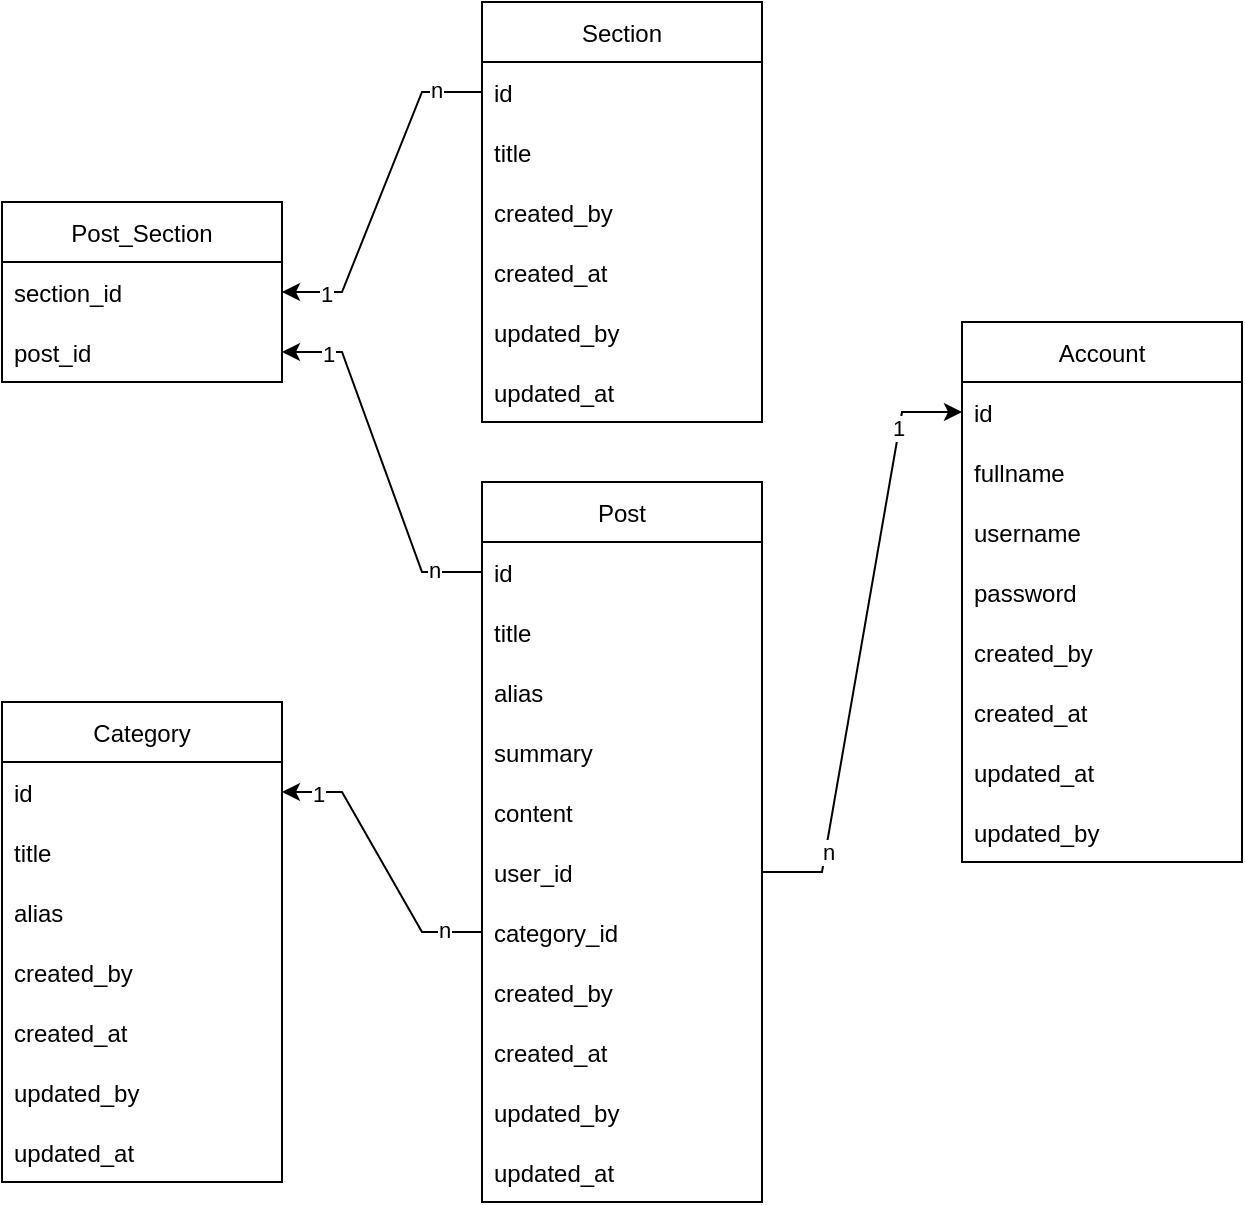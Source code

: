 <mxfile version="20.2.8" type="device" pages="3"><diagram id="W96l49ah5iL-LTR0jFc9" name="Database"><mxGraphModel dx="868" dy="450" grid="1" gridSize="10" guides="1" tooltips="1" connect="1" arrows="1" fold="1" page="1" pageScale="1" pageWidth="850" pageHeight="1100" math="0" shadow="0"><root><mxCell id="0"/><mxCell id="1" parent="0"/><mxCell id="wWQVqR3ZGACSd7i0UTzJ-1" value="Post" style="swimlane;fontStyle=0;childLayout=stackLayout;horizontal=1;startSize=30;horizontalStack=0;resizeParent=1;resizeParentMax=0;resizeLast=0;collapsible=1;marginBottom=0;" parent="1" vertex="1"><mxGeometry x="340" y="310" width="140" height="360" as="geometry"/></mxCell><mxCell id="wWQVqR3ZGACSd7i0UTzJ-2" value="id" style="text;strokeColor=none;fillColor=none;align=left;verticalAlign=middle;spacingLeft=4;spacingRight=4;overflow=hidden;points=[[0,0.5],[1,0.5]];portConstraint=eastwest;rotatable=0;" parent="wWQVqR3ZGACSd7i0UTzJ-1" vertex="1"><mxGeometry y="30" width="140" height="30" as="geometry"/></mxCell><mxCell id="wWQVqR3ZGACSd7i0UTzJ-3" value="title" style="text;strokeColor=none;fillColor=none;align=left;verticalAlign=middle;spacingLeft=4;spacingRight=4;overflow=hidden;points=[[0,0.5],[1,0.5]];portConstraint=eastwest;rotatable=0;" parent="wWQVqR3ZGACSd7i0UTzJ-1" vertex="1"><mxGeometry y="60" width="140" height="30" as="geometry"/></mxCell><mxCell id="wWQVqR3ZGACSd7i0UTzJ-4" value="alias" style="text;strokeColor=none;fillColor=none;align=left;verticalAlign=middle;spacingLeft=4;spacingRight=4;overflow=hidden;points=[[0,0.5],[1,0.5]];portConstraint=eastwest;rotatable=0;" parent="wWQVqR3ZGACSd7i0UTzJ-1" vertex="1"><mxGeometry y="90" width="140" height="30" as="geometry"/></mxCell><mxCell id="OQLtSYRi8aGhC9AhzKOj-1" value="summary" style="text;strokeColor=none;fillColor=none;align=left;verticalAlign=middle;spacingLeft=4;spacingRight=4;overflow=hidden;points=[[0,0.5],[1,0.5]];portConstraint=eastwest;rotatable=0;" parent="wWQVqR3ZGACSd7i0UTzJ-1" vertex="1"><mxGeometry y="120" width="140" height="30" as="geometry"/></mxCell><mxCell id="wWQVqR3ZGACSd7i0UTzJ-5" value="content" style="text;strokeColor=none;fillColor=none;align=left;verticalAlign=middle;spacingLeft=4;spacingRight=4;overflow=hidden;points=[[0,0.5],[1,0.5]];portConstraint=eastwest;rotatable=0;" parent="wWQVqR3ZGACSd7i0UTzJ-1" vertex="1"><mxGeometry y="150" width="140" height="30" as="geometry"/></mxCell><mxCell id="wWQVqR3ZGACSd7i0UTzJ-6" value="user_id" style="text;strokeColor=none;fillColor=none;align=left;verticalAlign=middle;spacingLeft=4;spacingRight=4;overflow=hidden;points=[[0,0.5],[1,0.5]];portConstraint=eastwest;rotatable=0;" parent="wWQVqR3ZGACSd7i0UTzJ-1" vertex="1"><mxGeometry y="180" width="140" height="30" as="geometry"/></mxCell><mxCell id="wWQVqR3ZGACSd7i0UTzJ-10" value="category_id" style="text;strokeColor=none;fillColor=none;align=left;verticalAlign=middle;spacingLeft=4;spacingRight=4;overflow=hidden;points=[[0,0.5],[1,0.5]];portConstraint=eastwest;rotatable=0;" parent="wWQVqR3ZGACSd7i0UTzJ-1" vertex="1"><mxGeometry y="210" width="140" height="30" as="geometry"/></mxCell><mxCell id="1GqcrP63mAgiSTCN4TMo-28" value="created_by" style="text;strokeColor=none;fillColor=none;align=left;verticalAlign=middle;spacingLeft=4;spacingRight=4;overflow=hidden;points=[[0,0.5],[1,0.5]];portConstraint=eastwest;rotatable=0;" parent="wWQVqR3ZGACSd7i0UTzJ-1" vertex="1"><mxGeometry y="240" width="140" height="30" as="geometry"/></mxCell><mxCell id="wWQVqR3ZGACSd7i0UTzJ-7" value="created_at" style="text;strokeColor=none;fillColor=none;align=left;verticalAlign=middle;spacingLeft=4;spacingRight=4;overflow=hidden;points=[[0,0.5],[1,0.5]];portConstraint=eastwest;rotatable=0;" parent="wWQVqR3ZGACSd7i0UTzJ-1" vertex="1"><mxGeometry y="270" width="140" height="30" as="geometry"/></mxCell><mxCell id="1GqcrP63mAgiSTCN4TMo-29" value="updated_by" style="text;strokeColor=none;fillColor=none;align=left;verticalAlign=middle;spacingLeft=4;spacingRight=4;overflow=hidden;points=[[0,0.5],[1,0.5]];portConstraint=eastwest;rotatable=0;" parent="wWQVqR3ZGACSd7i0UTzJ-1" vertex="1"><mxGeometry y="300" width="140" height="30" as="geometry"/></mxCell><mxCell id="wWQVqR3ZGACSd7i0UTzJ-8" value="updated_at" style="text;strokeColor=none;fillColor=none;align=left;verticalAlign=middle;spacingLeft=4;spacingRight=4;overflow=hidden;points=[[0,0.5],[1,0.5]];portConstraint=eastwest;rotatable=0;" parent="wWQVqR3ZGACSd7i0UTzJ-1" vertex="1"><mxGeometry y="330" width="140" height="30" as="geometry"/></mxCell><mxCell id="wWQVqR3ZGACSd7i0UTzJ-11" value="Category" style="swimlane;fontStyle=0;childLayout=stackLayout;horizontal=1;startSize=30;horizontalStack=0;resizeParent=1;resizeParentMax=0;resizeLast=0;collapsible=1;marginBottom=0;" parent="1" vertex="1"><mxGeometry x="100" y="420" width="140" height="240" as="geometry"/></mxCell><mxCell id="wWQVqR3ZGACSd7i0UTzJ-12" value="id" style="text;strokeColor=none;fillColor=none;align=left;verticalAlign=middle;spacingLeft=4;spacingRight=4;overflow=hidden;points=[[0,0.5],[1,0.5]];portConstraint=eastwest;rotatable=0;" parent="wWQVqR3ZGACSd7i0UTzJ-11" vertex="1"><mxGeometry y="30" width="140" height="30" as="geometry"/></mxCell><mxCell id="wWQVqR3ZGACSd7i0UTzJ-13" value="title" style="text;strokeColor=none;fillColor=none;align=left;verticalAlign=middle;spacingLeft=4;spacingRight=4;overflow=hidden;points=[[0,0.5],[1,0.5]];portConstraint=eastwest;rotatable=0;" parent="wWQVqR3ZGACSd7i0UTzJ-11" vertex="1"><mxGeometry y="60" width="140" height="30" as="geometry"/></mxCell><mxCell id="wWQVqR3ZGACSd7i0UTzJ-14" value="alias" style="text;strokeColor=none;fillColor=none;align=left;verticalAlign=middle;spacingLeft=4;spacingRight=4;overflow=hidden;points=[[0,0.5],[1,0.5]];portConstraint=eastwest;rotatable=0;" parent="wWQVqR3ZGACSd7i0UTzJ-11" vertex="1"><mxGeometry y="90" width="140" height="30" as="geometry"/></mxCell><mxCell id="1GqcrP63mAgiSTCN4TMo-8" value="created_by" style="text;strokeColor=none;fillColor=none;align=left;verticalAlign=middle;spacingLeft=4;spacingRight=4;overflow=hidden;points=[[0,0.5],[1,0.5]];portConstraint=eastwest;rotatable=0;" parent="wWQVqR3ZGACSd7i0UTzJ-11" vertex="1"><mxGeometry y="120" width="140" height="30" as="geometry"/></mxCell><mxCell id="wWQVqR3ZGACSd7i0UTzJ-18" value="created_at" style="text;strokeColor=none;fillColor=none;align=left;verticalAlign=middle;spacingLeft=4;spacingRight=4;overflow=hidden;points=[[0,0.5],[1,0.5]];portConstraint=eastwest;rotatable=0;" parent="wWQVqR3ZGACSd7i0UTzJ-11" vertex="1"><mxGeometry y="150" width="140" height="30" as="geometry"/></mxCell><mxCell id="1GqcrP63mAgiSTCN4TMo-9" value="updated_by" style="text;strokeColor=none;fillColor=none;align=left;verticalAlign=middle;spacingLeft=4;spacingRight=4;overflow=hidden;points=[[0,0.5],[1,0.5]];portConstraint=eastwest;rotatable=0;" parent="wWQVqR3ZGACSd7i0UTzJ-11" vertex="1"><mxGeometry y="180" width="140" height="30" as="geometry"/></mxCell><mxCell id="wWQVqR3ZGACSd7i0UTzJ-19" value="updated_at" style="text;strokeColor=none;fillColor=none;align=left;verticalAlign=middle;spacingLeft=4;spacingRight=4;overflow=hidden;points=[[0,0.5],[1,0.5]];portConstraint=eastwest;rotatable=0;" parent="wWQVqR3ZGACSd7i0UTzJ-11" vertex="1"><mxGeometry y="210" width="140" height="30" as="geometry"/></mxCell><mxCell id="wWQVqR3ZGACSd7i0UTzJ-24" value="" style="endArrow=classic;html=1;rounded=0;edgeStyle=entityRelationEdgeStyle;" parent="1" source="wWQVqR3ZGACSd7i0UTzJ-10" target="wWQVqR3ZGACSd7i0UTzJ-12" edge="1"><mxGeometry width="50" height="50" relative="1" as="geometry"><mxPoint x="580" y="420" as="sourcePoint"/><mxPoint x="400" y="330" as="targetPoint"/></mxGeometry></mxCell><mxCell id="wWQVqR3ZGACSd7i0UTzJ-27" value="n" style="edgeLabel;html=1;align=center;verticalAlign=middle;resizable=0;points=[];" parent="wWQVqR3ZGACSd7i0UTzJ-24" vertex="1" connectable="0"><mxGeometry x="-0.723" y="-1" relative="1" as="geometry"><mxPoint as="offset"/></mxGeometry></mxCell><mxCell id="wWQVqR3ZGACSd7i0UTzJ-28" value="1" style="edgeLabel;html=1;align=center;verticalAlign=middle;resizable=0;points=[];" parent="wWQVqR3ZGACSd7i0UTzJ-24" vertex="1" connectable="0"><mxGeometry x="0.739" y="1" relative="1" as="geometry"><mxPoint as="offset"/></mxGeometry></mxCell><mxCell id="A0WD102-mzJWhr5LLhf1-1" value="Account" style="swimlane;fontStyle=0;childLayout=stackLayout;horizontal=1;startSize=30;horizontalStack=0;resizeParent=1;resizeParentMax=0;resizeLast=0;collapsible=1;marginBottom=0;" parent="1" vertex="1"><mxGeometry x="580" y="230" width="140" height="270" as="geometry"/></mxCell><mxCell id="A0WD102-mzJWhr5LLhf1-2" value="id" style="text;strokeColor=none;fillColor=none;align=left;verticalAlign=middle;spacingLeft=4;spacingRight=4;overflow=hidden;points=[[0,0.5],[1,0.5]];portConstraint=eastwest;rotatable=0;" parent="A0WD102-mzJWhr5LLhf1-1" vertex="1"><mxGeometry y="30" width="140" height="30" as="geometry"/></mxCell><mxCell id="A0WD102-mzJWhr5LLhf1-8" value="fullname" style="text;strokeColor=none;fillColor=none;align=left;verticalAlign=middle;spacingLeft=4;spacingRight=4;overflow=hidden;points=[[0,0.5],[1,0.5]];portConstraint=eastwest;rotatable=0;" parent="A0WD102-mzJWhr5LLhf1-1" vertex="1"><mxGeometry y="60" width="140" height="30" as="geometry"/></mxCell><mxCell id="A0WD102-mzJWhr5LLhf1-3" value="username" style="text;strokeColor=none;fillColor=none;align=left;verticalAlign=middle;spacingLeft=4;spacingRight=4;overflow=hidden;points=[[0,0.5],[1,0.5]];portConstraint=eastwest;rotatable=0;" parent="A0WD102-mzJWhr5LLhf1-1" vertex="1"><mxGeometry y="90" width="140" height="30" as="geometry"/></mxCell><mxCell id="A0WD102-mzJWhr5LLhf1-4" value="password" style="text;strokeColor=none;fillColor=none;align=left;verticalAlign=middle;spacingLeft=4;spacingRight=4;overflow=hidden;points=[[0,0.5],[1,0.5]];portConstraint=eastwest;rotatable=0;" parent="A0WD102-mzJWhr5LLhf1-1" vertex="1"><mxGeometry y="120" width="140" height="30" as="geometry"/></mxCell><mxCell id="A0WD102-mzJWhr5LLhf1-7" value="created_by" style="text;strokeColor=none;fillColor=none;align=left;verticalAlign=middle;spacingLeft=4;spacingRight=4;overflow=hidden;points=[[0,0.5],[1,0.5]];portConstraint=eastwest;rotatable=0;" parent="A0WD102-mzJWhr5LLhf1-1" vertex="1"><mxGeometry y="150" width="140" height="30" as="geometry"/></mxCell><mxCell id="A0WD102-mzJWhr5LLhf1-5" value="created_at" style="text;strokeColor=none;fillColor=none;align=left;verticalAlign=middle;spacingLeft=4;spacingRight=4;overflow=hidden;points=[[0,0.5],[1,0.5]];portConstraint=eastwest;rotatable=0;" parent="A0WD102-mzJWhr5LLhf1-1" vertex="1"><mxGeometry y="180" width="140" height="30" as="geometry"/></mxCell><mxCell id="A0WD102-mzJWhr5LLhf1-6" value="updated_at" style="text;strokeColor=none;fillColor=none;align=left;verticalAlign=middle;spacingLeft=4;spacingRight=4;overflow=hidden;points=[[0,0.5],[1,0.5]];portConstraint=eastwest;rotatable=0;" parent="A0WD102-mzJWhr5LLhf1-1" vertex="1"><mxGeometry y="210" width="140" height="30" as="geometry"/></mxCell><mxCell id="1GqcrP63mAgiSTCN4TMo-14" value="updated_by" style="text;strokeColor=none;fillColor=none;align=left;verticalAlign=middle;spacingLeft=4;spacingRight=4;overflow=hidden;points=[[0,0.5],[1,0.5]];portConstraint=eastwest;rotatable=0;" parent="A0WD102-mzJWhr5LLhf1-1" vertex="1"><mxGeometry y="240" width="140" height="30" as="geometry"/></mxCell><mxCell id="A0WD102-mzJWhr5LLhf1-11" value="" style="endArrow=classic;html=1;rounded=0;edgeStyle=entityRelationEdgeStyle;elbow=vertical;" parent="1" source="wWQVqR3ZGACSd7i0UTzJ-6" target="A0WD102-mzJWhr5LLhf1-2" edge="1"><mxGeometry width="50" height="50" relative="1" as="geometry"><mxPoint x="360" y="485" as="sourcePoint"/><mxPoint x="280" y="275" as="targetPoint"/></mxGeometry></mxCell><mxCell id="A0WD102-mzJWhr5LLhf1-12" value="n" style="edgeLabel;html=1;align=center;verticalAlign=middle;resizable=0;points=[];" parent="A0WD102-mzJWhr5LLhf1-11" vertex="1" connectable="0"><mxGeometry x="-0.723" y="-1" relative="1" as="geometry"><mxPoint as="offset"/></mxGeometry></mxCell><mxCell id="A0WD102-mzJWhr5LLhf1-13" value="1" style="edgeLabel;html=1;align=center;verticalAlign=middle;resizable=0;points=[];" parent="A0WD102-mzJWhr5LLhf1-11" vertex="1" connectable="0"><mxGeometry x="0.739" y="1" relative="1" as="geometry"><mxPoint as="offset"/></mxGeometry></mxCell><mxCell id="1GqcrP63mAgiSTCN4TMo-1" value="Section" style="swimlane;fontStyle=0;childLayout=stackLayout;horizontal=1;startSize=30;horizontalStack=0;resizeParent=1;resizeParentMax=0;resizeLast=0;collapsible=1;marginBottom=0;" parent="1" vertex="1"><mxGeometry x="340" y="70" width="140" height="210" as="geometry"/></mxCell><mxCell id="1GqcrP63mAgiSTCN4TMo-2" value="id" style="text;strokeColor=none;fillColor=none;align=left;verticalAlign=middle;spacingLeft=4;spacingRight=4;overflow=hidden;points=[[0,0.5],[1,0.5]];portConstraint=eastwest;rotatable=0;" parent="1GqcrP63mAgiSTCN4TMo-1" vertex="1"><mxGeometry y="30" width="140" height="30" as="geometry"/></mxCell><mxCell id="1GqcrP63mAgiSTCN4TMo-3" value="title" style="text;strokeColor=none;fillColor=none;align=left;verticalAlign=middle;spacingLeft=4;spacingRight=4;overflow=hidden;points=[[0,0.5],[1,0.5]];portConstraint=eastwest;rotatable=0;" parent="1GqcrP63mAgiSTCN4TMo-1" vertex="1"><mxGeometry y="60" width="140" height="30" as="geometry"/></mxCell><mxCell id="1GqcrP63mAgiSTCN4TMo-10" value="created_by" style="text;strokeColor=none;fillColor=none;align=left;verticalAlign=middle;spacingLeft=4;spacingRight=4;overflow=hidden;points=[[0,0.5],[1,0.5]];portConstraint=eastwest;rotatable=0;" parent="1GqcrP63mAgiSTCN4TMo-1" vertex="1"><mxGeometry y="90" width="140" height="30" as="geometry"/></mxCell><mxCell id="1GqcrP63mAgiSTCN4TMo-5" value="created_at" style="text;strokeColor=none;fillColor=none;align=left;verticalAlign=middle;spacingLeft=4;spacingRight=4;overflow=hidden;points=[[0,0.5],[1,0.5]];portConstraint=eastwest;rotatable=0;" parent="1GqcrP63mAgiSTCN4TMo-1" vertex="1"><mxGeometry y="120" width="140" height="30" as="geometry"/></mxCell><mxCell id="1GqcrP63mAgiSTCN4TMo-12" value="updated_by" style="text;strokeColor=none;fillColor=none;align=left;verticalAlign=middle;spacingLeft=4;spacingRight=4;overflow=hidden;points=[[0,0.5],[1,0.5]];portConstraint=eastwest;rotatable=0;" parent="1GqcrP63mAgiSTCN4TMo-1" vertex="1"><mxGeometry y="150" width="140" height="30" as="geometry"/></mxCell><mxCell id="1GqcrP63mAgiSTCN4TMo-13" value="updated_at" style="text;strokeColor=none;fillColor=none;align=left;verticalAlign=middle;spacingLeft=4;spacingRight=4;overflow=hidden;points=[[0,0.5],[1,0.5]];portConstraint=eastwest;rotatable=0;" parent="1GqcrP63mAgiSTCN4TMo-1" vertex="1"><mxGeometry y="180" width="140" height="30" as="geometry"/></mxCell><mxCell id="1GqcrP63mAgiSTCN4TMo-18" value="Post_Section" style="swimlane;fontStyle=0;childLayout=stackLayout;horizontal=1;startSize=30;horizontalStack=0;resizeParent=1;resizeParentMax=0;resizeLast=0;collapsible=1;marginBottom=0;" parent="1" vertex="1"><mxGeometry x="100" y="170" width="140" height="90" as="geometry"/></mxCell><mxCell id="1GqcrP63mAgiSTCN4TMo-20" value="section_id" style="text;strokeColor=none;fillColor=none;align=left;verticalAlign=middle;spacingLeft=4;spacingRight=4;overflow=hidden;points=[[0,0.5],[1,0.5]];portConstraint=eastwest;rotatable=0;" parent="1GqcrP63mAgiSTCN4TMo-18" vertex="1"><mxGeometry y="30" width="140" height="30" as="geometry"/></mxCell><mxCell id="1GqcrP63mAgiSTCN4TMo-19" value="post_id" style="text;strokeColor=none;fillColor=none;align=left;verticalAlign=middle;spacingLeft=4;spacingRight=4;overflow=hidden;points=[[0,0.5],[1,0.5]];portConstraint=eastwest;rotatable=0;" parent="1GqcrP63mAgiSTCN4TMo-18" vertex="1"><mxGeometry y="60" width="140" height="30" as="geometry"/></mxCell><mxCell id="1GqcrP63mAgiSTCN4TMo-15" value="" style="endArrow=classic;html=1;rounded=0;edgeStyle=entityRelationEdgeStyle;" parent="1" source="1GqcrP63mAgiSTCN4TMo-2" target="1GqcrP63mAgiSTCN4TMo-20" edge="1"><mxGeometry width="50" height="50" relative="1" as="geometry"><mxPoint x="240" y="330" as="sourcePoint"/><mxPoint x="410" y="320" as="targetPoint"/></mxGeometry></mxCell><mxCell id="1GqcrP63mAgiSTCN4TMo-16" value="n" style="edgeLabel;html=1;align=center;verticalAlign=middle;resizable=0;points=[];" parent="1GqcrP63mAgiSTCN4TMo-15" vertex="1" connectable="0"><mxGeometry x="-0.723" y="-1" relative="1" as="geometry"><mxPoint as="offset"/></mxGeometry></mxCell><mxCell id="1GqcrP63mAgiSTCN4TMo-17" value="1" style="edgeLabel;html=1;align=center;verticalAlign=middle;resizable=0;points=[];" parent="1GqcrP63mAgiSTCN4TMo-15" vertex="1" connectable="0"><mxGeometry x="0.739" y="1" relative="1" as="geometry"><mxPoint as="offset"/></mxGeometry></mxCell><mxCell id="1GqcrP63mAgiSTCN4TMo-25" value="" style="endArrow=classic;html=1;rounded=0;edgeStyle=entityRelationEdgeStyle;" parent="1" source="wWQVqR3ZGACSd7i0UTzJ-2" target="1GqcrP63mAgiSTCN4TMo-19" edge="1"><mxGeometry width="50" height="50" relative="1" as="geometry"><mxPoint x="280" y="430" as="sourcePoint"/><mxPoint x="220" y="585" as="targetPoint"/></mxGeometry></mxCell><mxCell id="1GqcrP63mAgiSTCN4TMo-26" value="n" style="edgeLabel;html=1;align=center;verticalAlign=middle;resizable=0;points=[];" parent="1GqcrP63mAgiSTCN4TMo-25" vertex="1" connectable="0"><mxGeometry x="-0.723" y="-1" relative="1" as="geometry"><mxPoint as="offset"/></mxGeometry></mxCell><mxCell id="1GqcrP63mAgiSTCN4TMo-27" value="1" style="edgeLabel;html=1;align=center;verticalAlign=middle;resizable=0;points=[];" parent="1GqcrP63mAgiSTCN4TMo-25" vertex="1" connectable="0"><mxGeometry x="0.739" y="1" relative="1" as="geometry"><mxPoint as="offset"/></mxGeometry></mxCell></root></mxGraphModel></diagram><diagram id="kzYmEmlgYeZ05SUVoVCy" name="Homepage"><mxGraphModel dx="1240" dy="691" grid="0" gridSize="10" guides="1" tooltips="1" connect="1" arrows="1" fold="1" page="1" pageScale="1" pageWidth="1169" pageHeight="827" math="0" shadow="0"><root><mxCell id="0"/><mxCell id="1" parent="0"/><mxCell id="DaboYVhF86etxla1iK5W-4" value="" style="rounded=0;whiteSpace=wrap;html=1;aspect=fixed;" vertex="1" parent="1"><mxGeometry width="1169" height="826.83" as="geometry"/></mxCell><mxCell id="DaboYVhF86etxla1iK5W-5" value="" style="rounded=0;whiteSpace=wrap;html=1;" vertex="1" parent="1"><mxGeometry width="1169" height="121" as="geometry"/></mxCell><mxCell id="DaboYVhF86etxla1iK5W-6" value="&lt;font style=&quot;font-size: 24px;&quot;&gt;logo&lt;/font&gt;" style="rounded=0;whiteSpace=wrap;html=1;" vertex="1" parent="1"><mxGeometry x="10" y="12" width="137" height="99" as="geometry"/></mxCell><mxCell id="DaboYVhF86etxla1iK5W-7" value="" style="rounded=0;whiteSpace=wrap;html=1;" vertex="1" parent="1"><mxGeometry x="154" y="12" width="1004" height="99" as="geometry"/></mxCell><mxCell id="DaboYVhF86etxla1iK5W-8" value="&lt;font style=&quot;font-size: 24px;&quot;&gt;search bar&lt;/font&gt;" style="rounded=1;whiteSpace=wrap;html=1;arcSize=50;" vertex="1" parent="1"><mxGeometry x="634" y="31.5" width="390" height="60" as="geometry"/></mxCell><mxCell id="DaboYVhF86etxla1iK5W-9" value="&lt;font style=&quot;font-size: 24px;&quot;&gt;user&lt;/font&gt;" style="ellipse;whiteSpace=wrap;html=1;aspect=fixed;" vertex="1" parent="1"><mxGeometry x="1058" y="21.5" width="80" height="80" as="geometry"/></mxCell><mxCell id="DaboYVhF86etxla1iK5W-10" value="option 1" style="rounded=0;whiteSpace=wrap;html=1;fontSize=24;" vertex="1" parent="1"><mxGeometry x="170" y="31.5" width="140" height="60" as="geometry"/></mxCell><mxCell id="DaboYVhF86etxla1iK5W-11" value="option 2" style="rounded=0;whiteSpace=wrap;html=1;fontSize=24;" vertex="1" parent="1"><mxGeometry x="323" y="30.5" width="140" height="60" as="geometry"/></mxCell><mxCell id="DaboYVhF86etxla1iK5W-12" value="option 3" style="rounded=0;whiteSpace=wrap;html=1;fontSize=24;" vertex="1" parent="1"><mxGeometry x="474" y="30.5" width="140" height="60" as="geometry"/></mxCell><mxCell id="DaboYVhF86etxla1iK5W-13" value="" style="rounded=0;whiteSpace=wrap;html=1;fontSize=24;" vertex="1" parent="1"><mxGeometry x="10" y="134" width="1146" height="681" as="geometry"/></mxCell><mxCell id="DaboYVhF86etxla1iK5W-14" value="" style="rounded=0;whiteSpace=wrap;html=1;fontSize=24;" vertex="1" parent="1"><mxGeometry x="27" y="152" width="273" height="438" as="geometry"/></mxCell><mxCell id="DaboYVhF86etxla1iK5W-15" value="image 480 x 480" style="rounded=0;whiteSpace=wrap;html=1;fontSize=24;" vertex="1" parent="1"><mxGeometry x="37" y="166" width="253" height="234" as="geometry"/></mxCell><mxCell id="DaboYVhF86etxla1iK5W-16" value="" style="rounded=0;whiteSpace=wrap;html=1;fontSize=24;" vertex="1" parent="1"><mxGeometry x="306" y="152" width="273" height="438" as="geometry"/></mxCell><mxCell id="DaboYVhF86etxla1iK5W-17" value="image 480 x 480" style="rounded=0;whiteSpace=wrap;html=1;fontSize=24;" vertex="1" parent="1"><mxGeometry x="316" y="166" width="253" height="234" as="geometry"/></mxCell><mxCell id="DaboYVhF86etxla1iK5W-18" value="" style="rounded=0;whiteSpace=wrap;html=1;fontSize=24;" vertex="1" parent="1"><mxGeometry x="585" y="152" width="273" height="438" as="geometry"/></mxCell><mxCell id="DaboYVhF86etxla1iK5W-19" value="image 480 x 480" style="rounded=0;whiteSpace=wrap;html=1;fontSize=24;" vertex="1" parent="1"><mxGeometry x="595" y="166" width="253" height="234" as="geometry"/></mxCell><mxCell id="DaboYVhF86etxla1iK5W-20" value="" style="rounded=0;whiteSpace=wrap;html=1;fontSize=24;" vertex="1" parent="1"><mxGeometry x="865" y="152" width="273" height="438" as="geometry"/></mxCell><mxCell id="DaboYVhF86etxla1iK5W-21" value="image 480 x 480" style="rounded=0;whiteSpace=wrap;html=1;fontSize=24;" vertex="1" parent="1"><mxGeometry x="875" y="166" width="253" height="234" as="geometry"/></mxCell><mxCell id="DaboYVhF86etxla1iK5W-22" value="title" style="rounded=0;whiteSpace=wrap;html=1;fontSize=24;" vertex="1" parent="1"><mxGeometry x="37" y="411" width="254" height="36" as="geometry"/></mxCell><mxCell id="DaboYVhF86etxla1iK5W-23" value="author + date created" style="rounded=0;whiteSpace=wrap;html=1;fontSize=24;" vertex="1" parent="1"><mxGeometry x="37" y="456.5" width="254" height="36" as="geometry"/></mxCell><mxCell id="DaboYVhF86etxla1iK5W-24" value="short description" style="rounded=0;whiteSpace=wrap;html=1;fontSize=24;" vertex="1" parent="1"><mxGeometry x="37" y="506" width="254" height="75" as="geometry"/></mxCell></root></mxGraphModel></diagram><diagram id="NR2_2pRzKfNwJlOvZRYy" name="Page-3"><mxGraphModel dx="868" dy="450" grid="1" gridSize="10" guides="1" tooltips="1" connect="1" arrows="1" fold="1" page="1" pageScale="1" pageWidth="850" pageHeight="1100" math="0" shadow="0"><root><mxCell id="0"/><mxCell id="1" parent="0"/><mxCell id="t_LLvzMOkMlyL9qVdyq_-14" style="edgeStyle=orthogonalEdgeStyle;rounded=0;orthogonalLoop=1;jettySize=auto;html=1;" edge="1" parent="1" source="t_LLvzMOkMlyL9qVdyq_-1" target="t_LLvzMOkMlyL9qVdyq_-2"><mxGeometry relative="1" as="geometry"/></mxCell><mxCell id="t_LLvzMOkMlyL9qVdyq_-1" value="API" style="rounded=0;whiteSpace=wrap;html=1;" vertex="1" parent="1"><mxGeometry x="470" y="340" width="120" height="60" as="geometry"/></mxCell><mxCell id="t_LLvzMOkMlyL9qVdyq_-15" style="edgeStyle=orthogonalEdgeStyle;rounded=0;orthogonalLoop=1;jettySize=auto;html=1;" edge="1" parent="1" source="t_LLvzMOkMlyL9qVdyq_-2" target="t_LLvzMOkMlyL9qVdyq_-4"><mxGeometry relative="1" as="geometry"/></mxCell><mxCell id="t_LLvzMOkMlyL9qVdyq_-16" style="edgeStyle=orthogonalEdgeStyle;rounded=0;orthogonalLoop=1;jettySize=auto;html=1;" edge="1" parent="1" source="t_LLvzMOkMlyL9qVdyq_-2" target="t_LLvzMOkMlyL9qVdyq_-5"><mxGeometry relative="1" as="geometry"/></mxCell><mxCell id="t_LLvzMOkMlyL9qVdyq_-2" value="Service" style="rounded=0;whiteSpace=wrap;html=1;" vertex="1" parent="1"><mxGeometry x="685" y="340" width="120" height="60" as="geometry"/></mxCell><mxCell id="t_LLvzMOkMlyL9qVdyq_-17" style="edgeStyle=orthogonalEdgeStyle;rounded=0;orthogonalLoop=1;jettySize=auto;html=1;" edge="1" parent="1" source="t_LLvzMOkMlyL9qVdyq_-4" target="t_LLvzMOkMlyL9qVdyq_-6"><mxGeometry relative="1" as="geometry"/></mxCell><mxCell id="t_LLvzMOkMlyL9qVdyq_-4" value="Repository" style="rounded=0;whiteSpace=wrap;html=1;" vertex="1" parent="1"><mxGeometry x="685" y="580" width="120" height="60" as="geometry"/></mxCell><mxCell id="t_LLvzMOkMlyL9qVdyq_-5" value="Converter&lt;br&gt;toEntity" style="rounded=0;whiteSpace=wrap;html=1;" vertex="1" parent="1"><mxGeometry x="685" y="460" width="120" height="60" as="geometry"/></mxCell><mxCell id="t_LLvzMOkMlyL9qVdyq_-19" style="edgeStyle=orthogonalEdgeStyle;rounded=0;orthogonalLoop=1;jettySize=auto;html=1;" edge="1" parent="1" source="t_LLvzMOkMlyL9qVdyq_-6" target="t_LLvzMOkMlyL9qVdyq_-18"><mxGeometry relative="1" as="geometry"/></mxCell><mxCell id="t_LLvzMOkMlyL9qVdyq_-6" value="Service" style="rounded=0;whiteSpace=wrap;html=1;" vertex="1" parent="1"><mxGeometry x="470" y="580" width="120" height="60" as="geometry"/></mxCell><mxCell id="t_LLvzMOkMlyL9qVdyq_-13" style="edgeStyle=orthogonalEdgeStyle;rounded=0;orthogonalLoop=1;jettySize=auto;html=1;" edge="1" parent="1" source="t_LLvzMOkMlyL9qVdyq_-7" target="t_LLvzMOkMlyL9qVdyq_-1"><mxGeometry relative="1" as="geometry"/></mxCell><mxCell id="t_LLvzMOkMlyL9qVdyq_-7" value="DTO" style="rounded=0;whiteSpace=wrap;html=1;" vertex="1" parent="1"><mxGeometry x="255" y="340" width="120" height="60" as="geometry"/></mxCell><mxCell id="t_LLvzMOkMlyL9qVdyq_-12" value="" style="edgeStyle=orthogonalEdgeStyle;rounded=0;orthogonalLoop=1;jettySize=auto;html=1;" edge="1" parent="1" source="t_LLvzMOkMlyL9qVdyq_-8" target="t_LLvzMOkMlyL9qVdyq_-7"><mxGeometry relative="1" as="geometry"/></mxCell><mxCell id="t_LLvzMOkMlyL9qVdyq_-8" value="Client" style="shape=umlActor;verticalLabelPosition=bottom;verticalAlign=top;html=1;outlineConnect=0;" vertex="1" parent="1"><mxGeometry x="90" y="340" width="30" height="60" as="geometry"/></mxCell><mxCell id="t_LLvzMOkMlyL9qVdyq_-21" style="edgeStyle=orthogonalEdgeStyle;rounded=0;orthogonalLoop=1;jettySize=auto;html=1;" edge="1" parent="1" source="t_LLvzMOkMlyL9qVdyq_-18" target="t_LLvzMOkMlyL9qVdyq_-20"><mxGeometry relative="1" as="geometry"/></mxCell><mxCell id="t_LLvzMOkMlyL9qVdyq_-18" value="Converter&lt;br&gt;toDTO" style="rounded=0;whiteSpace=wrap;html=1;" vertex="1" parent="1"><mxGeometry x="255" y="580" width="120" height="60" as="geometry"/></mxCell><mxCell id="t_LLvzMOkMlyL9qVdyq_-22" style="edgeStyle=orthogonalEdgeStyle;rounded=0;orthogonalLoop=1;jettySize=auto;html=1;" edge="1" parent="1" source="t_LLvzMOkMlyL9qVdyq_-20" target="t_LLvzMOkMlyL9qVdyq_-8"><mxGeometry relative="1" as="geometry"/></mxCell><mxCell id="t_LLvzMOkMlyL9qVdyq_-20" value="API" style="rounded=0;whiteSpace=wrap;html=1;" vertex="1" parent="1"><mxGeometry x="45" y="580" width="120" height="60" as="geometry"/></mxCell></root></mxGraphModel></diagram></mxfile>